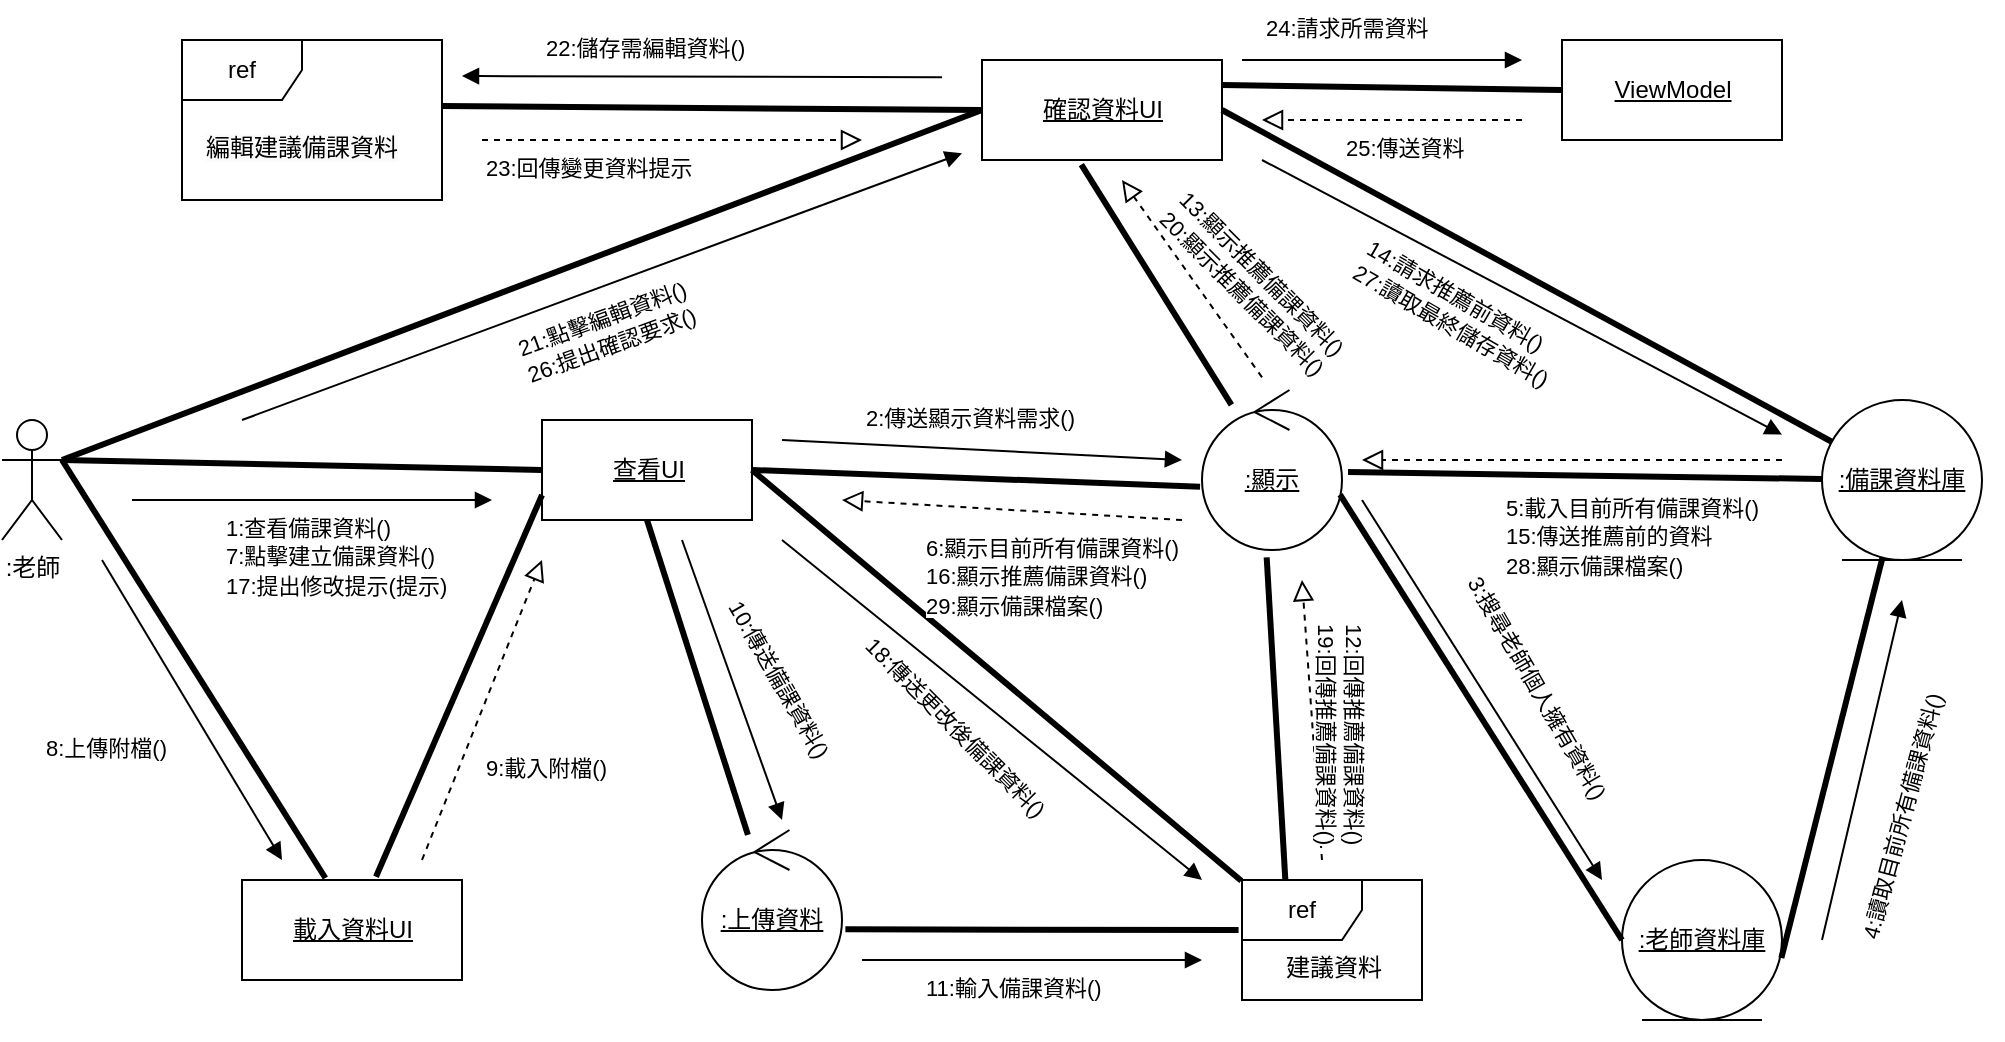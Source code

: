 <mxfile>
    <diagram name="第 1 页" id="EOuV5ERvqpZUSFJWVVJ6">
        <mxGraphModel dx="1126" dy="688" grid="1" gridSize="10" guides="1" tooltips="1" connect="1" arrows="1" fold="1" page="1" pageScale="1" pageWidth="3300" pageHeight="4681" math="0" shadow="0">
            <root>
                <mxCell id="0"/>
                <mxCell id="1" parent="0"/>
                <mxCell id="11" value=":老師" style="shape=umlActor;verticalLabelPosition=bottom;verticalAlign=top;html=1;outlineConnect=0;" parent="1" vertex="1">
                    <mxGeometry x="60" y="380" width="30" height="60" as="geometry"/>
                </mxCell>
                <mxCell id="15" value="&lt;u&gt;查看UI&lt;/u&gt;" style="html=1;" parent="1" vertex="1">
                    <mxGeometry x="330" y="380" width="105" height="50" as="geometry"/>
                </mxCell>
                <mxCell id="17" value="&lt;u&gt;載入資料UI&lt;/u&gt;" style="html=1;" parent="1" vertex="1">
                    <mxGeometry x="180" y="610" width="110" height="50" as="geometry"/>
                </mxCell>
                <mxCell id="18" value="&lt;u&gt;確認資料UI&lt;/u&gt;" style="html=1;" parent="1" vertex="1">
                    <mxGeometry x="550" y="200" width="120" height="50" as="geometry"/>
                </mxCell>
                <mxCell id="21" value="&lt;u&gt;:上傳資料&lt;/u&gt;" style="ellipse;shape=umlControl;whiteSpace=wrap;html=1;" parent="1" vertex="1">
                    <mxGeometry x="410" y="585" width="70" height="80" as="geometry"/>
                </mxCell>
                <mxCell id="22" value="&lt;u&gt;:顯示&lt;/u&gt;" style="ellipse;shape=umlControl;whiteSpace=wrap;html=1;" parent="1" vertex="1">
                    <mxGeometry x="660" y="365" width="70" height="80" as="geometry"/>
                </mxCell>
                <mxCell id="29" value="" style="endArrow=none;startArrow=none;endFill=0;startFill=0;endSize=8;html=1;verticalAlign=bottom;labelBackgroundColor=none;strokeWidth=3;rounded=0;exitX=1;exitY=0.333;exitDx=0;exitDy=0;exitPerimeter=0;entryX=0;entryY=0.5;entryDx=0;entryDy=0;" parent="1" source="11" target="15" edge="1">
                    <mxGeometry width="160" relative="1" as="geometry">
                        <mxPoint x="140" y="500" as="sourcePoint"/>
                        <mxPoint x="350" y="520" as="targetPoint"/>
                    </mxGeometry>
                </mxCell>
                <mxCell id="62" value="&lt;u&gt;:老師資料庫&lt;/u&gt;" style="ellipse;shape=umlEntity;whiteSpace=wrap;html=1;" parent="1" vertex="1">
                    <mxGeometry x="870" y="600" width="80" height="80" as="geometry"/>
                </mxCell>
                <mxCell id="79" value="" style="html=1;verticalAlign=bottom;labelBackgroundColor=none;endArrow=block;endFill=1;rounded=0;" parent="1" edge="1">
                    <mxGeometry width="160" relative="1" as="geometry">
                        <mxPoint x="740" y="420" as="sourcePoint"/>
                        <mxPoint x="860" y="610" as="targetPoint"/>
                    </mxGeometry>
                </mxCell>
                <mxCell id="80" value="" style="endArrow=block;startArrow=none;endFill=0;startFill=0;endSize=8;html=1;verticalAlign=bottom;dashed=1;labelBackgroundColor=none;rounded=0;" parent="1" edge="1">
                    <mxGeometry width="160" relative="1" as="geometry">
                        <mxPoint x="820" y="230" as="sourcePoint"/>
                        <mxPoint x="690" y="230" as="targetPoint"/>
                    </mxGeometry>
                </mxCell>
                <mxCell id="136" value="&lt;u&gt;ViewModel&lt;/u&gt;" style="html=1;" vertex="1" parent="1">
                    <mxGeometry x="840" y="190" width="110" height="50" as="geometry"/>
                </mxCell>
                <mxCell id="138" value="&lt;u&gt;:備課資料庫&lt;/u&gt;" style="ellipse;shape=umlEntity;whiteSpace=wrap;html=1;" vertex="1" parent="1">
                    <mxGeometry x="970" y="370" width="80" height="80" as="geometry"/>
                </mxCell>
                <mxCell id="142" value="" style="endArrow=none;startArrow=none;endFill=0;startFill=0;endSize=8;html=1;verticalAlign=bottom;labelBackgroundColor=none;strokeWidth=3;rounded=0;exitX=1;exitY=0.5;exitDx=0;exitDy=0;entryX=-0.014;entryY=0.604;entryDx=0;entryDy=0;entryPerimeter=0;" edge="1" parent="1" source="15" target="22">
                    <mxGeometry width="160" relative="1" as="geometry">
                        <mxPoint x="150" y="510" as="sourcePoint"/>
                        <mxPoint x="360" y="530" as="targetPoint"/>
                    </mxGeometry>
                </mxCell>
                <mxCell id="143" value="" style="endArrow=none;startArrow=none;endFill=0;startFill=0;endSize=8;html=1;verticalAlign=bottom;labelBackgroundColor=none;strokeWidth=3;rounded=0;exitX=0.986;exitY=0.654;exitDx=0;exitDy=0;exitPerimeter=0;entryX=0;entryY=0.5;entryDx=0;entryDy=0;" edge="1" parent="1" source="22" target="62">
                    <mxGeometry width="160" relative="1" as="geometry">
                        <mxPoint x="160" y="520" as="sourcePoint"/>
                        <mxPoint x="370" y="540" as="targetPoint"/>
                    </mxGeometry>
                </mxCell>
                <mxCell id="144" value="" style="endArrow=none;startArrow=none;endFill=0;startFill=0;endSize=8;html=1;verticalAlign=bottom;labelBackgroundColor=none;strokeWidth=3;rounded=0;exitX=1.043;exitY=0.513;exitDx=0;exitDy=0;exitPerimeter=0;" edge="1" parent="1" source="22" target="138">
                    <mxGeometry width="160" relative="1" as="geometry">
                        <mxPoint x="170" y="530" as="sourcePoint"/>
                        <mxPoint x="380" y="550" as="targetPoint"/>
                    </mxGeometry>
                </mxCell>
                <mxCell id="145" value="" style="endArrow=none;startArrow=none;endFill=0;startFill=0;endSize=8;html=1;verticalAlign=bottom;labelBackgroundColor=none;strokeWidth=3;rounded=0;exitX=0.996;exitY=0.613;exitDx=0;exitDy=0;exitPerimeter=0;" edge="1" parent="1" source="62" target="138">
                    <mxGeometry width="160" relative="1" as="geometry">
                        <mxPoint x="180" y="540" as="sourcePoint"/>
                        <mxPoint x="390" y="560" as="targetPoint"/>
                    </mxGeometry>
                </mxCell>
                <mxCell id="146" value="" style="endArrow=none;startArrow=none;endFill=0;startFill=0;endSize=8;html=1;verticalAlign=bottom;labelBackgroundColor=none;strokeWidth=3;rounded=0;entryX=0.379;entryY=-0.02;entryDx=0;entryDy=0;entryPerimeter=0;" edge="1" parent="1" target="17">
                    <mxGeometry width="160" relative="1" as="geometry">
                        <mxPoint x="90" y="400" as="sourcePoint"/>
                        <mxPoint x="400" y="570" as="targetPoint"/>
                    </mxGeometry>
                </mxCell>
                <mxCell id="147" value="" style="endArrow=none;startArrow=none;endFill=0;startFill=0;endSize=8;html=1;verticalAlign=bottom;labelBackgroundColor=none;strokeWidth=3;rounded=0;entryX=0.609;entryY=-0.033;entryDx=0;entryDy=0;entryPerimeter=0;exitX=0;exitY=0.75;exitDx=0;exitDy=0;" edge="1" parent="1" source="15" target="17">
                    <mxGeometry width="160" relative="1" as="geometry">
                        <mxPoint x="200" y="560" as="sourcePoint"/>
                        <mxPoint x="410" y="580" as="targetPoint"/>
                    </mxGeometry>
                </mxCell>
                <mxCell id="148" value="" style="endArrow=none;startArrow=none;endFill=0;startFill=0;endSize=8;html=1;verticalAlign=bottom;labelBackgroundColor=none;strokeWidth=3;rounded=0;exitX=0.5;exitY=1;exitDx=0;exitDy=0;" edge="1" parent="1" source="15" target="21">
                    <mxGeometry width="160" relative="1" as="geometry">
                        <mxPoint x="210" y="570" as="sourcePoint"/>
                        <mxPoint x="420" y="590" as="targetPoint"/>
                    </mxGeometry>
                </mxCell>
                <mxCell id="149" value="" style="endArrow=none;startArrow=none;endFill=0;startFill=0;endSize=8;html=1;verticalAlign=bottom;labelBackgroundColor=none;strokeWidth=3;rounded=0;entryX=-0.019;entryY=0.417;entryDx=0;entryDy=0;entryPerimeter=0;exitX=1.024;exitY=0.621;exitDx=0;exitDy=0;exitPerimeter=0;" edge="1" parent="1" source="21" target="178">
                    <mxGeometry width="160" relative="1" as="geometry">
                        <mxPoint x="220" y="580" as="sourcePoint"/>
                        <mxPoint x="430" y="600" as="targetPoint"/>
                    </mxGeometry>
                </mxCell>
                <mxCell id="150" value="" style="endArrow=none;startArrow=none;endFill=0;startFill=0;endSize=8;html=1;verticalAlign=bottom;labelBackgroundColor=none;strokeWidth=3;rounded=0;entryX=0.241;entryY=0.006;entryDx=0;entryDy=0;entryPerimeter=0;exitX=0.462;exitY=1.046;exitDx=0;exitDy=0;exitPerimeter=0;" edge="1" parent="1" source="22" target="178">
                    <mxGeometry width="160" relative="1" as="geometry">
                        <mxPoint x="230" y="590" as="sourcePoint"/>
                        <mxPoint x="440" y="610" as="targetPoint"/>
                    </mxGeometry>
                </mxCell>
                <mxCell id="151" value="" style="endArrow=none;startArrow=none;endFill=0;startFill=0;endSize=8;html=1;verticalAlign=bottom;labelBackgroundColor=none;strokeWidth=3;rounded=0;exitX=0.414;exitY=1.047;exitDx=0;exitDy=0;exitPerimeter=0;" edge="1" parent="1" source="18" target="22">
                    <mxGeometry width="160" relative="1" as="geometry">
                        <mxPoint x="240" y="600" as="sourcePoint"/>
                        <mxPoint x="450" y="620" as="targetPoint"/>
                    </mxGeometry>
                </mxCell>
                <mxCell id="152" value="" style="endArrow=none;startArrow=none;endFill=0;startFill=0;endSize=8;html=1;verticalAlign=bottom;labelBackgroundColor=none;strokeWidth=3;rounded=0;exitX=1;exitY=0.5;exitDx=0;exitDy=0;" edge="1" parent="1" source="18" target="138">
                    <mxGeometry width="160" relative="1" as="geometry">
                        <mxPoint x="250" y="610" as="sourcePoint"/>
                        <mxPoint x="460" y="630" as="targetPoint"/>
                    </mxGeometry>
                </mxCell>
                <mxCell id="153" value="" style="html=1;verticalAlign=bottom;labelBackgroundColor=none;endArrow=block;endFill=1;rounded=0;" edge="1" parent="1">
                    <mxGeometry width="160" relative="1" as="geometry">
                        <mxPoint x="970" y="640" as="sourcePoint"/>
                        <mxPoint x="1010" y="470" as="targetPoint"/>
                    </mxGeometry>
                </mxCell>
                <mxCell id="154" value="" style="html=1;verticalAlign=bottom;labelBackgroundColor=none;endArrow=block;endFill=1;rounded=0;" edge="1" parent="1">
                    <mxGeometry width="160" relative="1" as="geometry">
                        <mxPoint x="110" y="450" as="sourcePoint"/>
                        <mxPoint x="200" y="600" as="targetPoint"/>
                    </mxGeometry>
                </mxCell>
                <mxCell id="155" value="" style="html=1;verticalAlign=bottom;labelBackgroundColor=none;endArrow=block;endFill=1;rounded=0;" edge="1" parent="1">
                    <mxGeometry width="160" relative="1" as="geometry">
                        <mxPoint x="400" y="440" as="sourcePoint"/>
                        <mxPoint x="450" y="580" as="targetPoint"/>
                    </mxGeometry>
                </mxCell>
                <mxCell id="156" value="" style="html=1;verticalAlign=bottom;labelBackgroundColor=none;endArrow=block;endFill=1;rounded=0;" edge="1" parent="1">
                    <mxGeometry width="160" relative="1" as="geometry">
                        <mxPoint x="125" y="420" as="sourcePoint"/>
                        <mxPoint x="305" y="420" as="targetPoint"/>
                    </mxGeometry>
                </mxCell>
                <mxCell id="157" value="" style="html=1;verticalAlign=bottom;labelBackgroundColor=none;endArrow=block;endFill=1;rounded=0;" edge="1" parent="1">
                    <mxGeometry width="160" relative="1" as="geometry">
                        <mxPoint x="490" y="650" as="sourcePoint"/>
                        <mxPoint x="660" y="650" as="targetPoint"/>
                    </mxGeometry>
                </mxCell>
                <mxCell id="158" value="" style="html=1;verticalAlign=bottom;labelBackgroundColor=none;endArrow=block;endFill=1;rounded=0;" edge="1" parent="1">
                    <mxGeometry width="160" relative="1" as="geometry">
                        <mxPoint x="450" y="390" as="sourcePoint"/>
                        <mxPoint x="650" y="400" as="targetPoint"/>
                    </mxGeometry>
                </mxCell>
                <mxCell id="159" value="" style="html=1;verticalAlign=bottom;labelBackgroundColor=none;endArrow=block;endFill=1;rounded=0;" edge="1" parent="1">
                    <mxGeometry width="160" relative="1" as="geometry">
                        <mxPoint x="530" y="208.667" as="sourcePoint"/>
                        <mxPoint x="290" y="208" as="targetPoint"/>
                    </mxGeometry>
                </mxCell>
                <mxCell id="160" value="" style="html=1;verticalAlign=bottom;labelBackgroundColor=none;endArrow=block;endFill=1;rounded=0;" edge="1" parent="1">
                    <mxGeometry width="160" relative="1" as="geometry">
                        <mxPoint x="180" y="380" as="sourcePoint"/>
                        <mxPoint x="540" y="246.667" as="targetPoint"/>
                    </mxGeometry>
                </mxCell>
                <mxCell id="161" value="" style="html=1;verticalAlign=bottom;labelBackgroundColor=none;endArrow=block;endFill=1;rounded=0;" edge="1" parent="1">
                    <mxGeometry width="160" relative="1" as="geometry">
                        <mxPoint x="450" y="440" as="sourcePoint"/>
                        <mxPoint x="660" y="610" as="targetPoint"/>
                    </mxGeometry>
                </mxCell>
                <mxCell id="162" value="" style="html=1;verticalAlign=bottom;labelBackgroundColor=none;endArrow=block;endFill=1;rounded=0;" edge="1" parent="1">
                    <mxGeometry width="160" relative="1" as="geometry">
                        <mxPoint x="690" y="250" as="sourcePoint"/>
                        <mxPoint x="950" y="387.333" as="targetPoint"/>
                    </mxGeometry>
                </mxCell>
                <mxCell id="165" value="" style="endArrow=block;startArrow=none;endFill=0;startFill=0;endSize=8;html=1;verticalAlign=bottom;dashed=1;labelBackgroundColor=none;rounded=0;" edge="1" parent="1">
                    <mxGeometry width="160" relative="1" as="geometry">
                        <mxPoint x="300" y="240" as="sourcePoint"/>
                        <mxPoint x="490" y="240" as="targetPoint"/>
                    </mxGeometry>
                </mxCell>
                <mxCell id="170" value="" style="endArrow=block;startArrow=none;endFill=0;startFill=0;endSize=8;html=1;verticalAlign=bottom;dashed=1;labelBackgroundColor=none;rounded=0;" edge="1" parent="1">
                    <mxGeometry width="160" relative="1" as="geometry">
                        <mxPoint x="650" y="430" as="sourcePoint"/>
                        <mxPoint x="480" y="420" as="targetPoint"/>
                    </mxGeometry>
                </mxCell>
                <mxCell id="171" value="" style="endArrow=block;startArrow=none;endFill=0;startFill=0;endSize=8;html=1;verticalAlign=bottom;dashed=1;labelBackgroundColor=none;rounded=0;" edge="1" parent="1">
                    <mxGeometry width="160" relative="1" as="geometry">
                        <mxPoint x="950" y="400" as="sourcePoint"/>
                        <mxPoint x="740" y="400" as="targetPoint"/>
                    </mxGeometry>
                </mxCell>
                <mxCell id="172" value="" style="endArrow=block;startArrow=none;endFill=0;startFill=0;endSize=8;html=1;verticalAlign=bottom;dashed=1;labelBackgroundColor=none;rounded=0;" edge="1" parent="1">
                    <mxGeometry width="160" relative="1" as="geometry">
                        <mxPoint x="720" y="600" as="sourcePoint"/>
                        <mxPoint x="710" y="460" as="targetPoint"/>
                    </mxGeometry>
                </mxCell>
                <mxCell id="173" value="" style="endArrow=block;startArrow=none;endFill=0;startFill=0;endSize=8;html=1;verticalAlign=bottom;dashed=1;labelBackgroundColor=none;rounded=0;" edge="1" parent="1">
                    <mxGeometry width="160" relative="1" as="geometry">
                        <mxPoint x="690" y="358.667" as="sourcePoint"/>
                        <mxPoint x="620" y="260" as="targetPoint"/>
                    </mxGeometry>
                </mxCell>
                <mxCell id="174" value="" style="endArrow=block;startArrow=none;endFill=0;startFill=0;endSize=8;html=1;verticalAlign=bottom;dashed=1;labelBackgroundColor=none;rounded=0;" edge="1" parent="1">
                    <mxGeometry width="160" relative="1" as="geometry">
                        <mxPoint x="270" y="600" as="sourcePoint"/>
                        <mxPoint x="330" y="450" as="targetPoint"/>
                    </mxGeometry>
                </mxCell>
                <mxCell id="178" value="ref" style="shape=umlFrame;whiteSpace=wrap;html=1;pointerEvents=0;" vertex="1" parent="1">
                    <mxGeometry x="680" y="610" width="90" height="60" as="geometry"/>
                </mxCell>
                <mxCell id="179" value="&lt;span style=&quot;color: rgb(0, 0, 0); font-family: Helvetica; font-size: 12px; font-style: normal; font-variant-ligatures: normal; font-variant-caps: normal; font-weight: 400; letter-spacing: normal; orphans: 2; text-align: center; text-indent: 0px; text-transform: none; widows: 2; word-spacing: 0px; -webkit-text-stroke-width: 0px; background-color: rgb(251, 251, 251); text-decoration-thickness: initial; text-decoration-style: initial; text-decoration-color: initial; float: none; display: inline !important;&quot;&gt;建議資料&lt;/span&gt;" style="text;whiteSpace=wrap;html=1;" vertex="1" parent="1">
                    <mxGeometry x="700" y="640" width="80" height="40" as="geometry"/>
                </mxCell>
                <mxCell id="182" value="" style="endArrow=none;startArrow=none;endFill=0;startFill=0;endSize=8;html=1;verticalAlign=bottom;labelBackgroundColor=none;strokeWidth=3;rounded=0;entryX=-0.004;entryY=0.006;entryDx=0;entryDy=0;entryPerimeter=0;exitX=1;exitY=0.5;exitDx=0;exitDy=0;" edge="1" parent="1" source="15" target="178">
                    <mxGeometry width="160" relative="1" as="geometry">
                        <mxPoint x="430.0" y="350.0" as="sourcePoint"/>
                        <mxPoint x="669.35" y="626.68" as="targetPoint"/>
                    </mxGeometry>
                </mxCell>
                <mxCell id="189" value="" style="endArrow=none;startArrow=none;endFill=0;startFill=0;endSize=8;html=1;verticalAlign=bottom;labelBackgroundColor=none;strokeWidth=3;rounded=0;entryX=0.997;entryY=0.413;entryDx=0;entryDy=0;exitX=0;exitY=0.5;exitDx=0;exitDy=0;entryPerimeter=0;" edge="1" parent="1" source="18" target="193">
                    <mxGeometry width="160" relative="1" as="geometry">
                        <mxPoint x="160" y="470" as="sourcePoint"/>
                        <mxPoint x="320" y="585" as="targetPoint"/>
                    </mxGeometry>
                </mxCell>
                <mxCell id="191" value="" style="endArrow=none;startArrow=none;endFill=0;startFill=0;endSize=8;html=1;verticalAlign=bottom;labelBackgroundColor=none;strokeWidth=3;rounded=0;entryX=0;entryY=0.5;entryDx=0;entryDy=0;exitX=1;exitY=0.25;exitDx=0;exitDy=0;" edge="1" parent="1" source="18" target="136">
                    <mxGeometry width="160" relative="1" as="geometry">
                        <mxPoint x="180" y="490" as="sourcePoint"/>
                        <mxPoint x="340" y="605" as="targetPoint"/>
                    </mxGeometry>
                </mxCell>
                <mxCell id="192" value="" style="endArrow=none;startArrow=none;endFill=0;startFill=0;endSize=8;html=1;verticalAlign=bottom;labelBackgroundColor=none;strokeWidth=3;rounded=0;entryX=0;entryY=0.5;entryDx=0;entryDy=0;" edge="1" parent="1" target="18">
                    <mxGeometry width="160" relative="1" as="geometry">
                        <mxPoint x="90" y="400" as="sourcePoint"/>
                        <mxPoint x="350" y="615" as="targetPoint"/>
                    </mxGeometry>
                </mxCell>
                <mxCell id="193" value="ref" style="shape=umlFrame;whiteSpace=wrap;html=1;pointerEvents=0;" vertex="1" parent="1">
                    <mxGeometry x="150" y="190" width="130" height="80" as="geometry"/>
                </mxCell>
                <mxCell id="194" value="&lt;span style=&quot;color: rgb(0, 0, 0); font-family: Helvetica; font-size: 12px; font-style: normal; font-variant-ligatures: normal; font-variant-caps: normal; font-weight: 400; letter-spacing: normal; orphans: 2; text-align: center; text-indent: 0px; text-transform: none; widows: 2; word-spacing: 0px; -webkit-text-stroke-width: 0px; white-space: normal; background-color: rgb(251, 251, 251); text-decoration-thickness: initial; text-decoration-style: initial; text-decoration-color: initial; display: inline !important; float: none;&quot;&gt;編輯建議備課資料&lt;/span&gt;" style="text;whiteSpace=wrap;html=1;" vertex="1" parent="1">
                    <mxGeometry x="160" y="230" width="130" height="40" as="geometry"/>
                </mxCell>
                <mxCell id="196" value="" style="html=1;verticalAlign=bottom;labelBackgroundColor=none;endArrow=block;endFill=1;rounded=0;" edge="1" parent="1">
                    <mxGeometry width="160" relative="1" as="geometry">
                        <mxPoint x="680" y="200" as="sourcePoint"/>
                        <mxPoint x="820" y="200" as="targetPoint"/>
                    </mxGeometry>
                </mxCell>
                <mxCell id="197" value="&lt;span style=&quot;color: rgb(0, 0, 0); font-family: Helvetica; font-size: 11px; font-style: normal; font-variant-ligatures: normal; font-variant-caps: normal; font-weight: 400; letter-spacing: normal; orphans: 2; text-align: center; text-indent: 0px; text-transform: none; widows: 2; word-spacing: 0px; -webkit-text-stroke-width: 0px; background-color: rgb(255, 255, 255); text-decoration-thickness: initial; text-decoration-style: initial; text-decoration-color: initial; float: none; display: inline !important;&quot;&gt;1:查看備課資料()&lt;br&gt;&lt;span style=&quot;&quot;&gt;7:點擊建立備課資料()&lt;br&gt;&lt;/span&gt;&lt;span style=&quot;&quot;&gt;17:提出修改提示(提示)&lt;/span&gt;&lt;br&gt;&lt;/span&gt;" style="text;whiteSpace=wrap;html=1;" vertex="1" parent="1">
                    <mxGeometry x="170" y="420" width="120" height="40" as="geometry"/>
                </mxCell>
                <mxCell id="199" value="&lt;span style=&quot;color: rgb(0, 0, 0); font-family: Helvetica; font-size: 11px; font-style: normal; font-variant-ligatures: normal; font-variant-caps: normal; font-weight: 400; letter-spacing: normal; orphans: 2; text-align: center; text-indent: 0px; text-transform: none; widows: 2; word-spacing: 0px; -webkit-text-stroke-width: 0px; background-color: rgb(255, 255, 255); text-decoration-thickness: initial; text-decoration-style: initial; text-decoration-color: initial; float: none; display: inline !important;&quot;&gt;2:傳送顯示資料需求()&lt;/span&gt;" style="text;whiteSpace=wrap;html=1;" vertex="1" parent="1">
                    <mxGeometry x="490" y="365" width="140" height="40" as="geometry"/>
                </mxCell>
                <mxCell id="200" value="&lt;span style=&quot;color: rgb(0, 0, 0); font-family: Helvetica; font-size: 11px; font-style: normal; font-variant-ligatures: normal; font-variant-caps: normal; font-weight: 400; letter-spacing: normal; orphans: 2; text-align: center; text-indent: 0px; text-transform: none; widows: 2; word-spacing: 0px; -webkit-text-stroke-width: 0px; background-color: rgb(255, 255, 255); text-decoration-thickness: initial; text-decoration-style: initial; text-decoration-color: initial; float: none; display: inline !important;&quot;&gt;3:搜尋老師個人擁有資料()&lt;/span&gt;" style="text;whiteSpace=wrap;html=1;rotation=60;" vertex="1" parent="1">
                    <mxGeometry x="750" y="510" width="160" height="40" as="geometry"/>
                </mxCell>
                <mxCell id="201" value="&lt;span style=&quot;color: rgb(0, 0, 0); font-family: Helvetica; font-size: 11px; font-style: normal; font-variant-ligatures: normal; font-variant-caps: normal; font-weight: 400; letter-spacing: normal; orphans: 2; text-align: center; text-indent: 0px; text-transform: none; widows: 2; word-spacing: 0px; -webkit-text-stroke-width: 0px; background-color: rgb(255, 255, 255); text-decoration-thickness: initial; text-decoration-style: initial; text-decoration-color: initial; float: none; display: inline !important;&quot;&gt;4:讀取目前所有備課資料()&lt;/span&gt;" style="text;whiteSpace=wrap;html=1;rotation=-75;" vertex="1" parent="1">
                    <mxGeometry x="940" y="545" width="160" height="40" as="geometry"/>
                </mxCell>
                <mxCell id="202" value="&lt;span style=&quot;color: rgb(0, 0, 0); font-family: Helvetica; font-size: 11px; font-style: normal; font-variant-ligatures: normal; font-variant-caps: normal; font-weight: 400; letter-spacing: normal; orphans: 2; text-align: center; text-indent: 0px; text-transform: none; widows: 2; word-spacing: 0px; -webkit-text-stroke-width: 0px; background-color: rgb(255, 255, 255); text-decoration-thickness: initial; text-decoration-style: initial; text-decoration-color: initial; float: none; display: inline !important;&quot;&gt;5:載入目前所有備課資料()&lt;br&gt;&lt;span style=&quot;&quot;&gt;15:傳送推薦前的資料&lt;br&gt;&lt;/span&gt;&lt;span style=&quot;&quot;&gt;28:顯示備課檔案()&lt;/span&gt;&lt;br&gt;&lt;/span&gt;" style="text;whiteSpace=wrap;html=1;" vertex="1" parent="1">
                    <mxGeometry x="810" y="410" width="160" height="40" as="geometry"/>
                </mxCell>
                <mxCell id="203" value="&lt;span style=&quot;color: rgb(0, 0, 0); font-family: Helvetica; font-size: 11px; font-style: normal; font-variant-ligatures: normal; font-variant-caps: normal; font-weight: 400; letter-spacing: normal; orphans: 2; text-align: center; text-indent: 0px; text-transform: none; widows: 2; word-spacing: 0px; -webkit-text-stroke-width: 0px; background-color: rgb(255, 255, 255); text-decoration-thickness: initial; text-decoration-style: initial; text-decoration-color: initial; float: none; display: inline !important;&quot;&gt;6:顯示目前所有備課資料()&lt;br&gt;&lt;span style=&quot;&quot;&gt;16:顯示推薦備課資料()&lt;br&gt;&lt;/span&gt;&lt;span style=&quot;&quot;&gt;29:顯示備課檔案()&lt;/span&gt;&lt;br&gt;&lt;/span&gt;" style="text;whiteSpace=wrap;html=1;" vertex="1" parent="1">
                    <mxGeometry x="520" y="430" width="160" height="40" as="geometry"/>
                </mxCell>
                <mxCell id="204" value="&lt;span style=&quot;color: rgb(0, 0, 0); font-family: Helvetica; font-size: 11px; font-style: normal; font-variant-ligatures: normal; font-variant-caps: normal; font-weight: 400; letter-spacing: normal; orphans: 2; text-align: center; text-indent: 0px; text-transform: none; widows: 2; word-spacing: 0px; -webkit-text-stroke-width: 0px; background-color: rgb(255, 255, 255); text-decoration-thickness: initial; text-decoration-style: initial; text-decoration-color: initial; float: none; display: inline !important;&quot;&gt;8:上傳附檔()&lt;/span&gt;" style="text;whiteSpace=wrap;html=1;" vertex="1" parent="1">
                    <mxGeometry x="80" y="530" width="90" height="30" as="geometry"/>
                </mxCell>
                <mxCell id="205" value="&lt;span style=&quot;color: rgb(0, 0, 0); font-family: Helvetica; font-size: 11px; font-style: normal; font-variant-ligatures: normal; font-variant-caps: normal; font-weight: 400; letter-spacing: normal; orphans: 2; text-align: center; text-indent: 0px; text-transform: none; widows: 2; word-spacing: 0px; -webkit-text-stroke-width: 0px; background-color: rgb(255, 255, 255); text-decoration-thickness: initial; text-decoration-style: initial; text-decoration-color: initial; float: none; display: inline !important;&quot;&gt;9:載入附檔()&lt;/span&gt;" style="text;whiteSpace=wrap;html=1;" vertex="1" parent="1">
                    <mxGeometry x="300" y="540" width="90" height="40" as="geometry"/>
                </mxCell>
                <mxCell id="206" value="&lt;span style=&quot;color: rgb(0, 0, 0); font-family: Helvetica; font-size: 11px; font-style: normal; font-variant-ligatures: normal; font-variant-caps: normal; font-weight: 400; letter-spacing: normal; orphans: 2; text-align: center; text-indent: 0px; text-transform: none; widows: 2; word-spacing: 0px; -webkit-text-stroke-width: 0px; background-color: rgb(255, 255, 255); text-decoration-thickness: initial; text-decoration-style: initial; text-decoration-color: initial; float: none; display: inline !important;&quot;&gt;10:傳送備課資料()&lt;/span&gt;" style="text;whiteSpace=wrap;html=1;rotation=60;" vertex="1" parent="1">
                    <mxGeometry x="390" y="505" width="120" height="40" as="geometry"/>
                </mxCell>
                <mxCell id="207" value="&lt;span style=&quot;color: rgb(0, 0, 0); font-family: Helvetica; font-size: 11px; font-style: normal; font-variant-ligatures: normal; font-variant-caps: normal; font-weight: 400; letter-spacing: normal; orphans: 2; text-align: center; text-indent: 0px; text-transform: none; widows: 2; word-spacing: 0px; -webkit-text-stroke-width: 0px; background-color: rgb(255, 255, 255); text-decoration-thickness: initial; text-decoration-style: initial; text-decoration-color: initial; float: none; display: inline !important;&quot;&gt;11:輸入備課資料()&lt;/span&gt;" style="text;whiteSpace=wrap;html=1;" vertex="1" parent="1">
                    <mxGeometry x="520" y="650" width="120" height="40" as="geometry"/>
                </mxCell>
                <mxCell id="208" value="&lt;span style=&quot;color: rgb(0, 0, 0); font-family: Helvetica; font-size: 11px; font-style: normal; font-variant-ligatures: normal; font-variant-caps: normal; font-weight: 400; letter-spacing: normal; orphans: 2; text-align: center; text-indent: 0px; text-transform: none; widows: 2; word-spacing: 0px; -webkit-text-stroke-width: 0px; background-color: rgb(255, 255, 255); text-decoration-thickness: initial; text-decoration-style: initial; text-decoration-color: initial; float: none; display: inline !important;&quot;&gt;12:回傳推薦備課資料()&lt;br&gt;&lt;span style=&quot;&quot;&gt;19:回傳推薦備課資料()&lt;/span&gt;&lt;br&gt;&lt;/span&gt;" style="text;whiteSpace=wrap;html=1;rotation=90;" vertex="1" parent="1">
                    <mxGeometry x="660" y="530" width="140" height="40" as="geometry"/>
                </mxCell>
                <mxCell id="209" value="&lt;span style=&quot;color: rgb(0, 0, 0); font-family: Helvetica; font-size: 11px; font-style: normal; font-variant-ligatures: normal; font-variant-caps: normal; font-weight: 400; letter-spacing: normal; orphans: 2; text-align: center; text-indent: 0px; text-transform: none; widows: 2; word-spacing: 0px; -webkit-text-stroke-width: 0px; background-color: rgb(255, 255, 255); text-decoration-thickness: initial; text-decoration-style: initial; text-decoration-color: initial; float: none; display: inline !important;&quot;&gt;13:顯示推薦備課資料()&lt;br&gt;&lt;span style=&quot;&quot;&gt;20:顯示推薦備課資料()&lt;/span&gt;&lt;br&gt;&lt;/span&gt;" style="text;whiteSpace=wrap;html=1;rotation=45;" vertex="1" parent="1">
                    <mxGeometry x="625" y="300" width="140" height="40" as="geometry"/>
                </mxCell>
                <mxCell id="210" value="&lt;span style=&quot;color: rgb(0, 0, 0); font-family: Helvetica; font-size: 11px; font-style: normal; font-variant-ligatures: normal; font-variant-caps: normal; font-weight: 400; letter-spacing: normal; orphans: 2; text-align: center; text-indent: 0px; text-transform: none; widows: 2; word-spacing: 0px; -webkit-text-stroke-width: 0px; background-color: rgb(255, 255, 255); text-decoration-thickness: initial; text-decoration-style: initial; text-decoration-color: initial; float: none; display: inline !important;&quot;&gt;14:請求推薦前資料()&lt;br&gt;&lt;span style=&quot;&quot;&gt;27:讀取最終儲存資料()&lt;/span&gt;&lt;br&gt;&lt;/span&gt;" style="text;whiteSpace=wrap;html=1;rotation=30;" vertex="1" parent="1">
                    <mxGeometry x="730" y="310" width="130" height="40" as="geometry"/>
                </mxCell>
                <mxCell id="211" value="&lt;span style=&quot;color: rgb(0, 0, 0); font-family: Helvetica; font-size: 11px; font-style: normal; font-variant-ligatures: normal; font-variant-caps: normal; font-weight: 400; letter-spacing: normal; orphans: 2; text-align: center; text-indent: 0px; text-transform: none; widows: 2; word-spacing: 0px; -webkit-text-stroke-width: 0px; background-color: rgb(255, 255, 255); text-decoration-thickness: initial; text-decoration-style: initial; text-decoration-color: initial; float: none; display: inline !important;&quot;&gt;18:傳送更改後備課資料()&lt;/span&gt;" style="text;whiteSpace=wrap;html=1;rotation=45;" vertex="1" parent="1">
                    <mxGeometry x="465" y="530" width="160" height="40" as="geometry"/>
                </mxCell>
                <mxCell id="212" value="&lt;span style=&quot;color: rgb(0, 0, 0); font-family: Helvetica; font-size: 11px; font-style: normal; font-variant-ligatures: normal; font-variant-caps: normal; font-weight: 400; letter-spacing: normal; orphans: 2; text-align: center; text-indent: 0px; text-transform: none; widows: 2; word-spacing: 0px; -webkit-text-stroke-width: 0px; background-color: rgb(255, 255, 255); text-decoration-thickness: initial; text-decoration-style: initial; text-decoration-color: initial; float: none; display: inline !important;&quot;&gt;21:點擊編輯資料()&lt;br&gt;&lt;span style=&quot;&quot;&gt;26:提出確認要求()&lt;/span&gt;&lt;br&gt;&lt;/span&gt;" style="text;whiteSpace=wrap;html=1;rotation=-20;" vertex="1" parent="1">
                    <mxGeometry x="315" y="310" width="120" height="40" as="geometry"/>
                </mxCell>
                <mxCell id="213" value="&lt;span style=&quot;color: rgb(0, 0, 0); font-family: Helvetica; font-size: 11px; font-style: normal; font-variant-ligatures: normal; font-variant-caps: normal; font-weight: 400; letter-spacing: normal; orphans: 2; text-align: center; text-indent: 0px; text-transform: none; widows: 2; word-spacing: 0px; -webkit-text-stroke-width: 0px; background-color: rgb(255, 255, 255); text-decoration-thickness: initial; text-decoration-style: initial; text-decoration-color: initial; float: none; display: inline !important;&quot;&gt;22:儲存需編輯資料()&lt;/span&gt;" style="text;whiteSpace=wrap;html=1;" vertex="1" parent="1">
                    <mxGeometry x="330" y="180" width="130" height="40" as="geometry"/>
                </mxCell>
                <mxCell id="214" value="&lt;span style=&quot;color: rgb(0, 0, 0); font-family: Helvetica; font-size: 11px; font-style: normal; font-variant-ligatures: normal; font-variant-caps: normal; font-weight: 400; letter-spacing: normal; orphans: 2; text-align: center; text-indent: 0px; text-transform: none; widows: 2; word-spacing: 0px; -webkit-text-stroke-width: 0px; background-color: rgb(255, 255, 255); text-decoration-thickness: initial; text-decoration-style: initial; text-decoration-color: initial; float: none; display: inline !important;&quot;&gt;23:回傳變更資料提示&lt;/span&gt;" style="text;whiteSpace=wrap;html=1;" vertex="1" parent="1">
                    <mxGeometry x="300" y="240" width="130" height="40" as="geometry"/>
                </mxCell>
                <mxCell id="215" value="&lt;span style=&quot;color: rgb(0, 0, 0); font-family: Helvetica; font-size: 11px; font-style: normal; font-variant-ligatures: normal; font-variant-caps: normal; font-weight: 400; letter-spacing: normal; orphans: 2; text-align: center; text-indent: 0px; text-transform: none; widows: 2; word-spacing: 0px; -webkit-text-stroke-width: 0px; background-color: rgb(255, 255, 255); text-decoration-thickness: initial; text-decoration-style: initial; text-decoration-color: initial; float: none; display: inline !important;&quot;&gt;24:請求所需資料&lt;/span&gt;" style="text;whiteSpace=wrap;html=1;" vertex="1" parent="1">
                    <mxGeometry x="690" y="170" width="110" height="40" as="geometry"/>
                </mxCell>
                <mxCell id="216" value="&lt;span style=&quot;color: rgb(0, 0, 0); font-family: Helvetica; font-size: 11px; font-style: normal; font-variant-ligatures: normal; font-variant-caps: normal; font-weight: 400; letter-spacing: normal; orphans: 2; text-align: center; text-indent: 0px; text-transform: none; widows: 2; word-spacing: 0px; -webkit-text-stroke-width: 0px; background-color: rgb(255, 255, 255); text-decoration-thickness: initial; text-decoration-style: initial; text-decoration-color: initial; float: none; display: inline !important;&quot;&gt;25:傳送資料&lt;/span&gt;" style="text;whiteSpace=wrap;html=1;" vertex="1" parent="1">
                    <mxGeometry x="730" y="230" width="90" height="40" as="geometry"/>
                </mxCell>
            </root>
        </mxGraphModel>
    </diagram>
</mxfile>